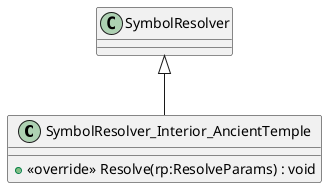 @startuml
class SymbolResolver_Interior_AncientTemple {
    + <<override>> Resolve(rp:ResolveParams) : void
}
SymbolResolver <|-- SymbolResolver_Interior_AncientTemple
@enduml
